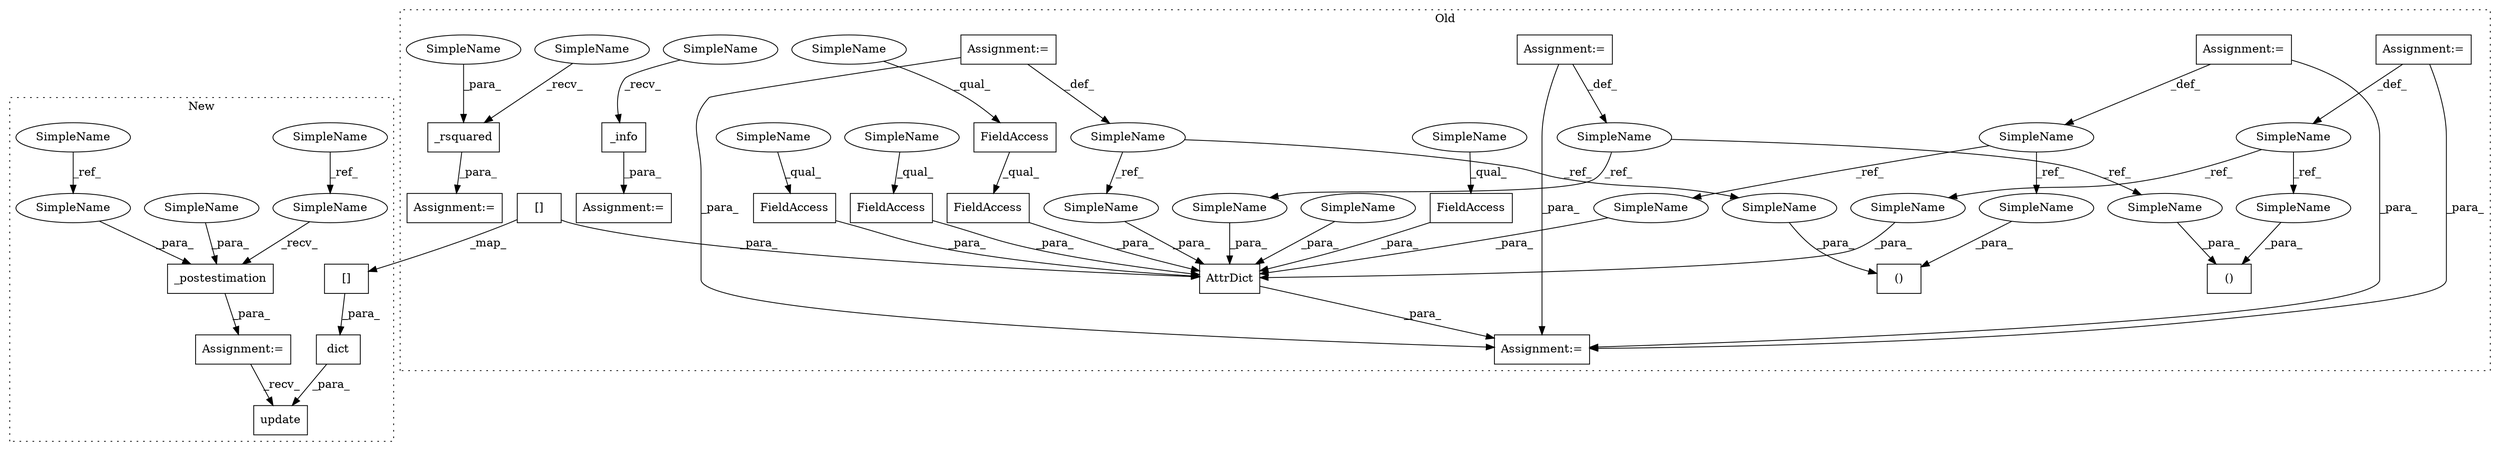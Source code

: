 digraph G {
subgraph cluster0 {
1 [label="AttrDict" a="32" s="12822,13000" l="9,1" shape="box"];
4 [label="[]" a="2" s="12873,12882" l="8,1" shape="box"];
5 [label="FieldAccess" a="22" s="12928" l="14" shape="box"];
6 [label="FieldAccess" a="22" s="12928" l="9" shape="box"];
7 [label="FieldAccess" a="22" s="12972" l="6" shape="box"];
8 [label="FieldAccess" a="22" s="12838" l="16" shape="box"];
9 [label="FieldAccess" a="22" s="12917" l="10" shape="box"];
10 [label="SimpleName" a="42" s="12097" l="11" shape="ellipse"];
11 [label="()" a="106" s="12765" l="33" shape="box"];
12 [label="SimpleName" a="42" s="12237" l="3" shape="ellipse"];
13 [label="()" a="106" s="12711" l="19" shape="box"];
18 [label="_info" a="32" s="12805" l="7" shape="box"];
19 [label="SimpleName" a="42" s="12078" l="9" shape="ellipse"];
20 [label="SimpleName" a="42" s="12040" l="3" shape="ellipse"];
21 [label="Assignment:=" a="7" s="12821" l="1" shape="box"];
22 [label="Assignment:=" a="7" s="12798" l="2" shape="box"];
23 [label="Assignment:=" a="7" s="12237" l="3" shape="box"];
24 [label="Assignment:=" a="7" s="12078" l="9" shape="box"];
26 [label="Assignment:=" a="7" s="12040" l="3" shape="box"];
27 [label="Assignment:=" a="7" s="12097" l="11" shape="box"];
28 [label="_rsquared" a="32" s="12737,12753" l="10,1" shape="box"];
29 [label="Assignment:=" a="7" s="12730" l="2" shape="box"];
31 [label="SimpleName" a="42" s="12979" l="11" shape="ellipse"];
32 [label="SimpleName" a="42" s="12765" l="11" shape="ellipse"];
33 [label="SimpleName" a="42" s="12732" l="4" shape="ellipse"];
34 [label="SimpleName" a="42" s="12800" l="4" shape="ellipse"];
35 [label="SimpleName" a="42" s="12917" l="4" shape="ellipse"];
36 [label="SimpleName" a="42" s="12928" l="4" shape="ellipse"];
38 [label="SimpleName" a="42" s="12838" l="3" shape="ellipse"];
39 [label="SimpleName" a="42" s="12972" l="3" shape="ellipse"];
40 [label="SimpleName" a="42" s="12831" l="6" shape="ellipse"];
41 [label="SimpleName" a="42" s="12747" l="6" shape="ellipse"];
42 [label="SimpleName" a="42" s="12789" l="9" shape="ellipse"];
43 [label="SimpleName" a="42" s="12991" l="9" shape="ellipse"];
44 [label="SimpleName" a="42" s="12727" l="3" shape="ellipse"];
45 [label="SimpleName" a="42" s="12968" l="3" shape="ellipse"];
46 [label="SimpleName" a="42" s="12964" l="3" shape="ellipse"];
47 [label="SimpleName" a="42" s="12711" l="3" shape="ellipse"];
label = "Old";
style="dotted";
}
subgraph cluster1 {
2 [label="dict" a="32" s="13518,13574" l="5,1" shape="box"];
3 [label="[]" a="2" s="13532,13541" l="8,1" shape="box"];
14 [label="update" a="32" s="13511,13575" l="7,1" shape="box"];
15 [label="_postestimation" a="32" s="13465,13500" l="16,1" shape="box"];
16 [label="SimpleName" a="42" s="13185" l="3" shape="ellipse"];
17 [label="SimpleName" a="42" s="12773" l="4" shape="ellipse"];
25 [label="Assignment:=" a="7" s="13459" l="1" shape="box"];
30 [label="SimpleName" a="42" s="13460" l="4" shape="ellipse"];
37 [label="SimpleName" a="42" s="13488" l="3" shape="ellipse"];
48 [label="SimpleName" a="42" s="13481" l="6" shape="ellipse"];
label = "New";
style="dotted";
}
1 -> 21 [label="_para_"];
2 -> 14 [label="_para_"];
3 -> 2 [label="_para_"];
4 -> 3 [label="_map_"];
4 -> 1 [label="_para_"];
5 -> 1 [label="_para_"];
6 -> 5 [label="_qual_"];
7 -> 1 [label="_para_"];
8 -> 1 [label="_para_"];
9 -> 1 [label="_para_"];
10 -> 32 [label="_ref_"];
10 -> 31 [label="_ref_"];
12 -> 46 [label="_ref_"];
12 -> 47 [label="_ref_"];
15 -> 25 [label="_para_"];
16 -> 37 [label="_ref_"];
17 -> 30 [label="_ref_"];
18 -> 22 [label="_para_"];
19 -> 42 [label="_ref_"];
19 -> 43 [label="_ref_"];
20 -> 44 [label="_ref_"];
20 -> 45 [label="_ref_"];
23 -> 21 [label="_para_"];
23 -> 12 [label="_def_"];
24 -> 19 [label="_def_"];
24 -> 21 [label="_para_"];
25 -> 14 [label="_recv_"];
26 -> 21 [label="_para_"];
26 -> 20 [label="_def_"];
27 -> 10 [label="_def_"];
27 -> 21 [label="_para_"];
28 -> 29 [label="_para_"];
30 -> 15 [label="_recv_"];
31 -> 1 [label="_para_"];
32 -> 11 [label="_para_"];
33 -> 28 [label="_recv_"];
34 -> 18 [label="_recv_"];
35 -> 9 [label="_qual_"];
36 -> 6 [label="_qual_"];
37 -> 15 [label="_para_"];
38 -> 8 [label="_qual_"];
39 -> 7 [label="_qual_"];
40 -> 1 [label="_para_"];
41 -> 28 [label="_para_"];
42 -> 11 [label="_para_"];
43 -> 1 [label="_para_"];
44 -> 13 [label="_para_"];
45 -> 1 [label="_para_"];
46 -> 1 [label="_para_"];
47 -> 13 [label="_para_"];
48 -> 15 [label="_para_"];
}